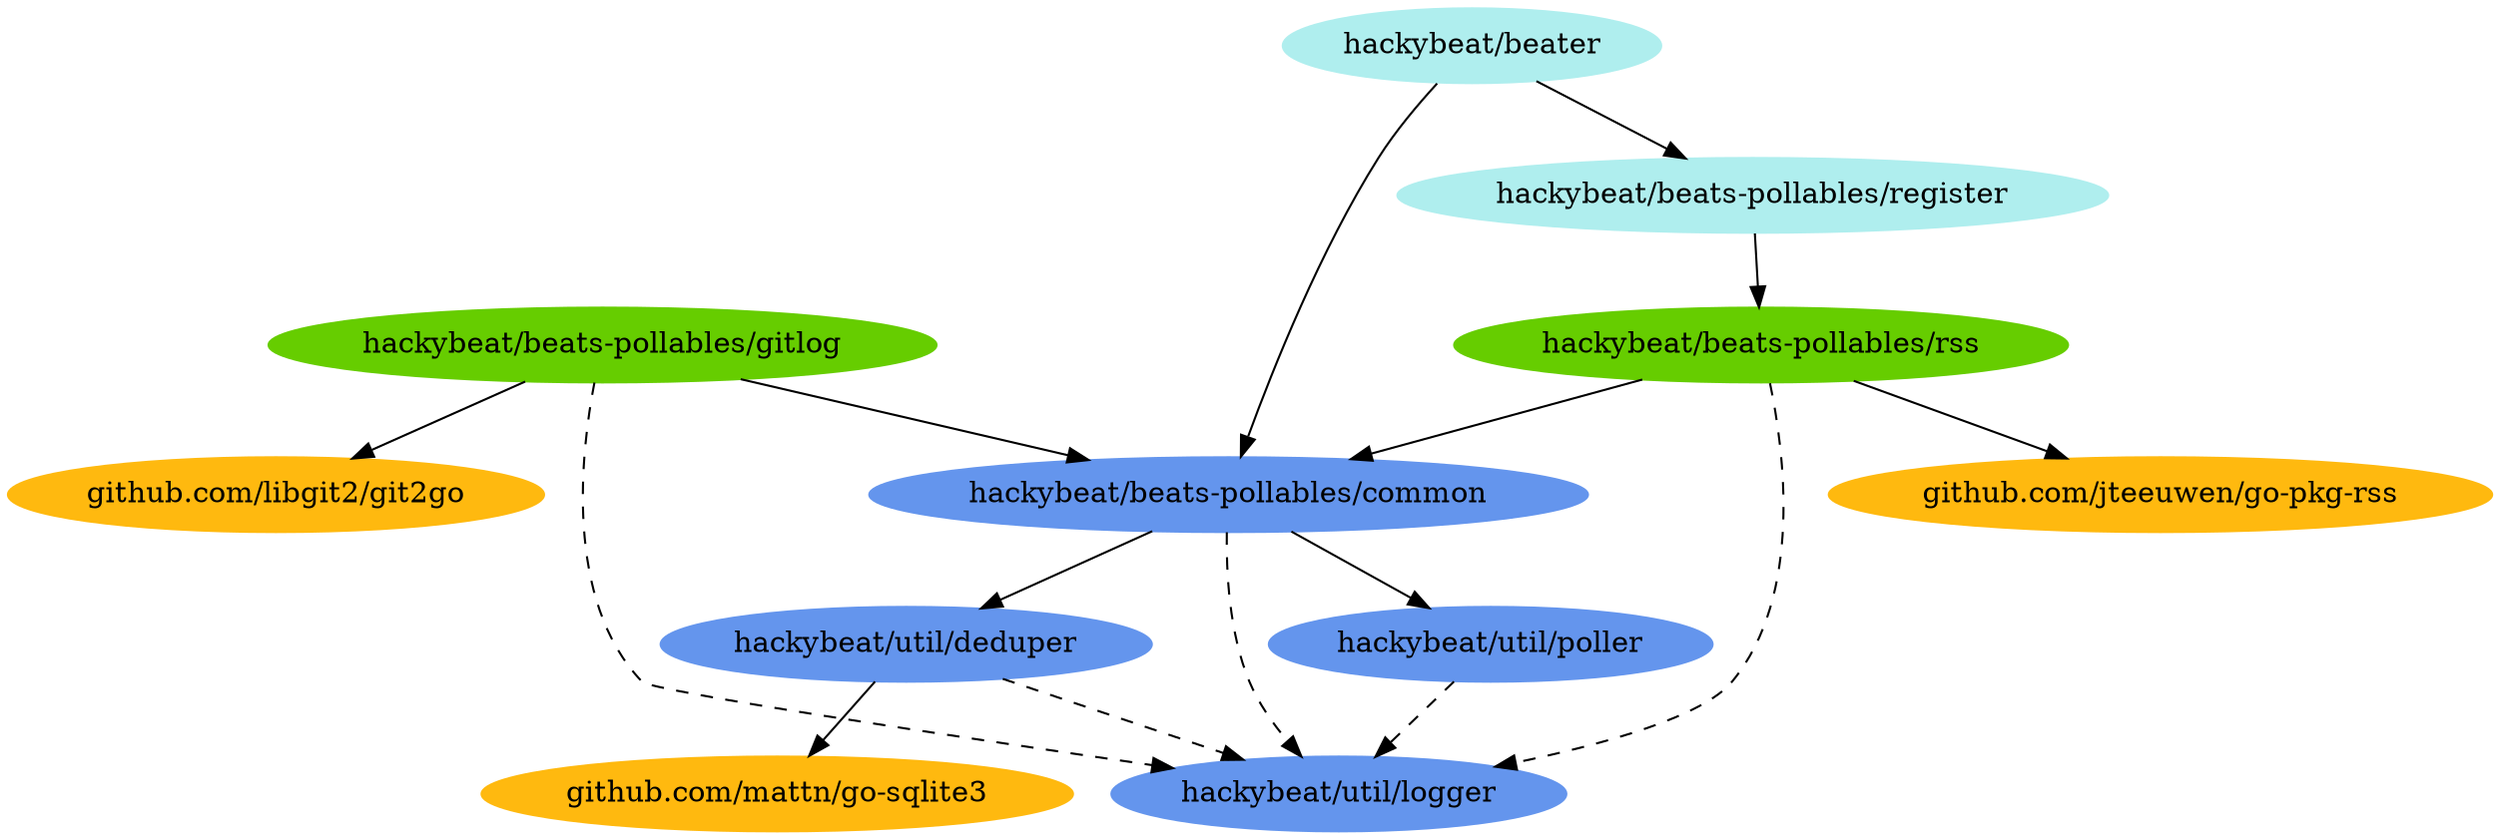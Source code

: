 digraph godep {
	subgraph cluster_0 {
		style=filled;
		color=lightgrey;
		node [style=filled,color=white];
		12 -> 2;

		label = "process #1";
	}

0 [label="github.com/jteeuwen/go-pkg-rss" style="filled" color="darkgoldenrod1"];
2 [label="github.com/libgit2/git2go" style="filled" color="darkgoldenrod1"];
3 [label="github.com/mattn/go-sqlite3" style="filled" color="darkgoldenrod1"];
5 [label="hackybeat/beater" style="filled" color="paleturquoise"];
5 -> 6;
5 -> 7;
6 [label="hackybeat/beats-pollables/common" style="filled" color="cornflowerblue"];
6 -> 9;
6 -> 10 [style=dashed];
6 -> 11;
12 [label="hackybeat/beats-pollables/gitlog" style="filled" color="chartreuse3"];

12 -> 6;
12 -> 10 [style=dashed];
7 [label="hackybeat/beats-pollables/register" style="filled" color="paleturquoise"];

7 -> 13;
13 [label="hackybeat/beats-pollables/rss" style="filled" color="chartreuse3"];
13 -> 0;
13 -> 6;
13 -> 10 [style=dashed];
9 [label="hackybeat/util/deduper" style="filled" color="cornflowerblue"];
9 -> 3;
9 -> 10 [style=dashed];
10 [label="hackybeat/util/logger" style="filled" color="cornflowerblue"];
11 [label="hackybeat/util/poller" style="filled" color="cornflowerblue"];
11 -> 10 [style=dashed];
{ rank = same; 13; 12; }
{ rank = same; 0; 2; }


}
